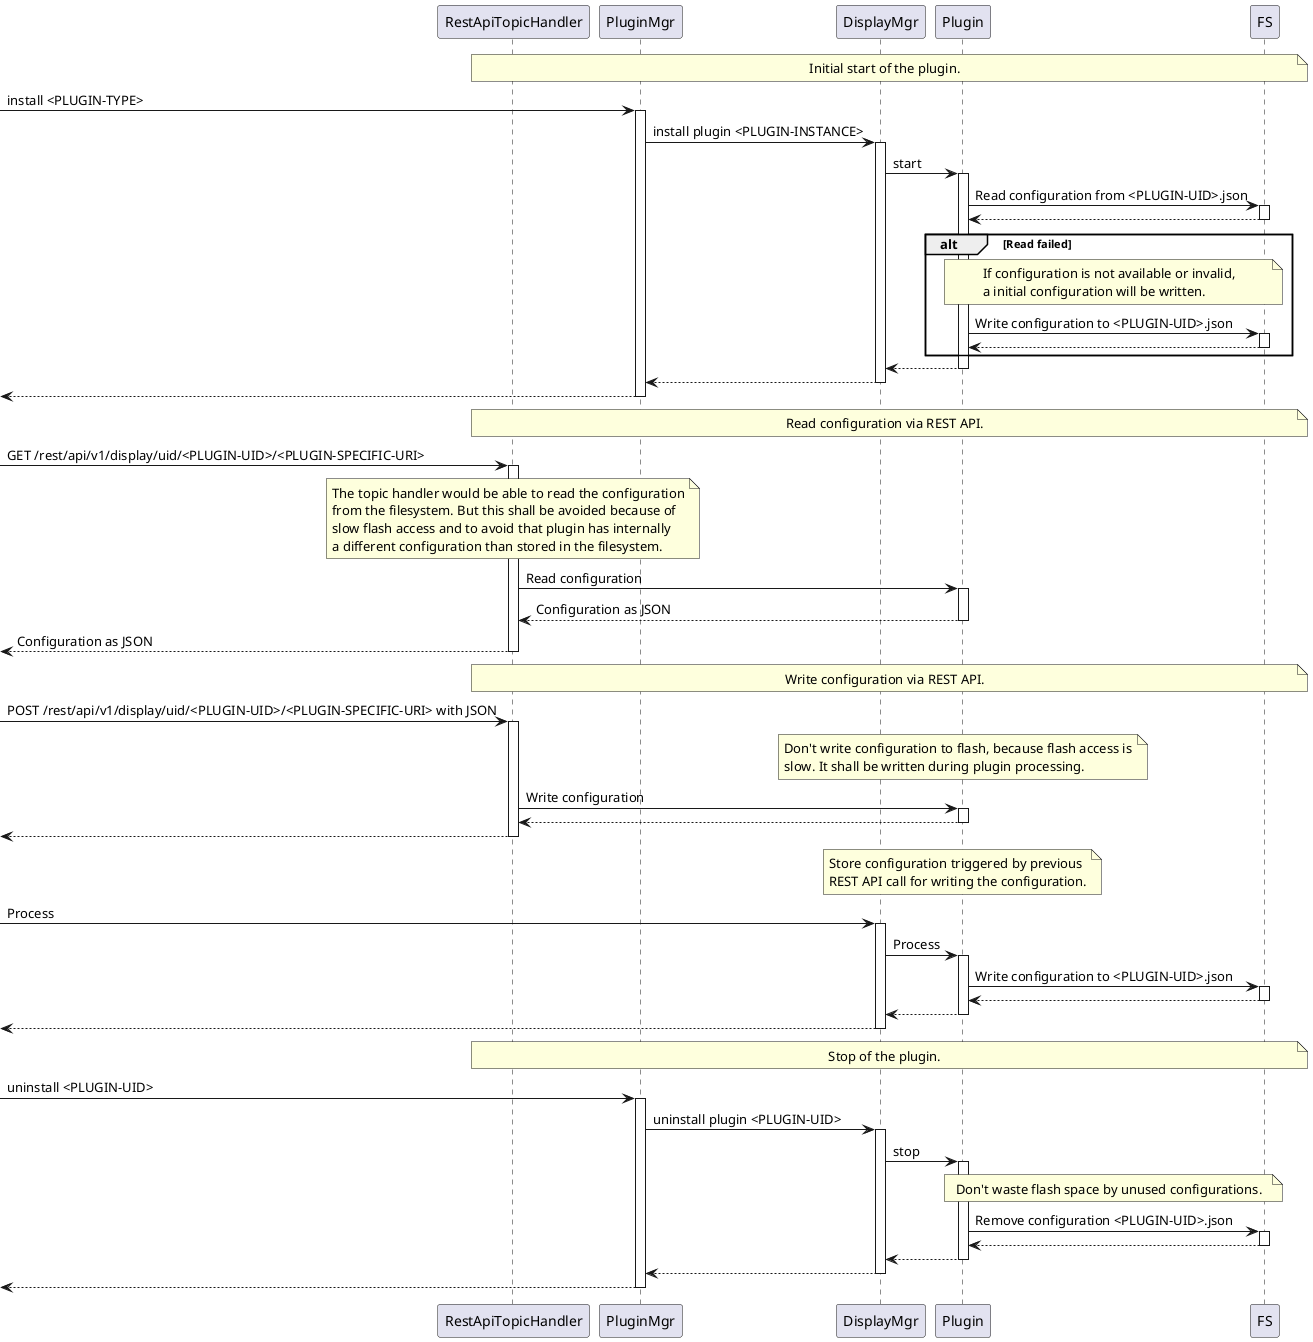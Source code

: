 @startuml plugin_cfg_handling

participant "RestApiTopicHandler" as restApiTopicHandler
participant "PluginMgr" as pluginMgr
participant "DisplayMgr" as displayMgr
participant "Plugin" as plugin
participant "FS" as fs

autoactivate on

note over restApiTopicHandler,fs
    Initial start of the plugin.
end note

-> pluginMgr: install <PLUGIN-TYPE>
    pluginMgr -> displayMgr: install plugin <PLUGIN-INSTANCE>
        displayMgr -> plugin : start
            plugin ->  fs: Read configuration from <PLUGIN-UID>.json
            plugin <-- fs

            alt Read failed
                note over plugin,fs
                    If configuration is not available or invalid,
                    a initial configuration will be written.
                end note
                plugin -> fs: Write configuration to <PLUGIN-UID>.json
                plugin <-- fs
            end alt

        displayMgr <--plugin
    pluginMgr <-- displayMgr
<-- pluginMgr

note over restApiTopicHandler,fs
    Read configuration via REST API.
end note

-> restApiTopicHandler: GET /rest/api/v1/display/uid/<PLUGIN-UID>/<PLUGIN-SPECIFIC-URI>
    note over restApiTopicHandler
        The topic handler would be able to read the configuration
        from the filesystem. But this shall be avoided because of
        slow flash access and to avoid that plugin has internally
        a different configuration than stored in the filesystem.
    end note
    restApiTopicHandler -> plugin: Read configuration
    restApiTopicHandler <-- plugin: Configuration as JSON
<-- restApiTopicHandler: Configuration as JSON

note over restApiTopicHandler,fs
    Write configuration via REST API.
end note

-> restApiTopicHandler: POST /rest/api/v1/display/uid/<PLUGIN-UID>/<PLUGIN-SPECIFIC-URI> with JSON
    note over plugin
        Don't write configuration to flash, because flash access is
        slow. It shall be written during plugin processing.
    end note
    restApiTopicHandler -> plugin: Write configuration
    restApiTopicHandler <-- plugin
<-- restApiTopicHandler

note over plugin
    Store configuration triggered by previous
    REST API call for writing the configuration.
end note

-> displayMgr: Process
    displayMgr -> plugin: Process
        plugin -> fs: Write configuration to <PLUGIN-UID>.json
        plugin <-- fs
    displayMgr <-- plugin
<-- displayMgr

note over restApiTopicHandler,fs
    Stop of the plugin.
end note

-> pluginMgr: uninstall <PLUGIN-UID>
    pluginMgr -> displayMgr: uninstall plugin <PLUGIN-UID>
        displayMgr -> plugin : stop
            note over plugin,fs
                Don't waste flash space by unused configurations.
            end note
            plugin ->  fs: Remove configuration <PLUGIN-UID>.json
            plugin <-- fs
        displayMgr <--plugin
    pluginMgr <-- displayMgr
<-- pluginMgr

@enduml

